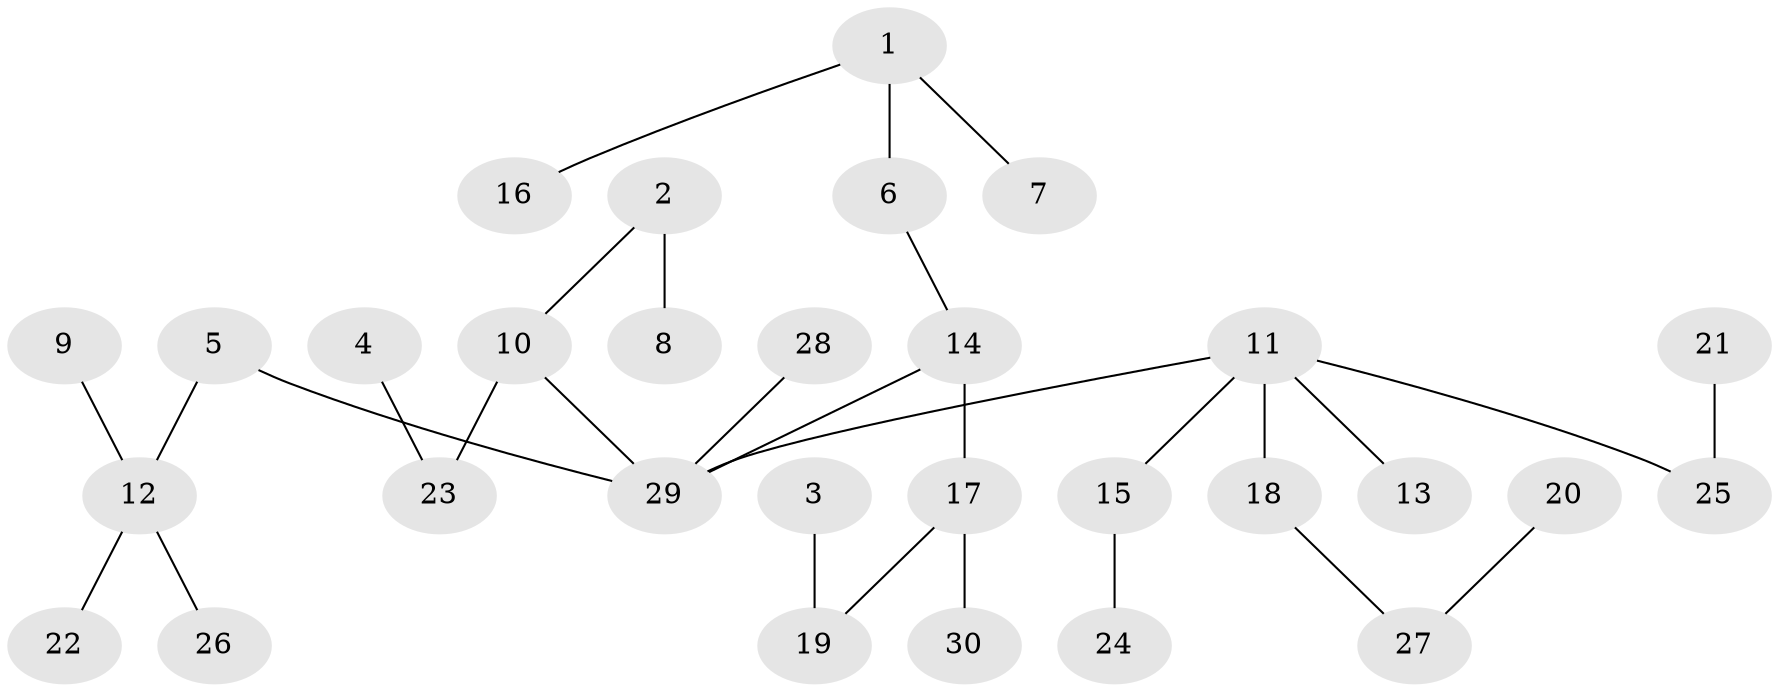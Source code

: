 // original degree distribution, {4: 0.053763440860215055, 7: 0.021505376344086023, 5: 0.021505376344086023, 3: 0.11827956989247312, 2: 0.3118279569892473, 1: 0.46236559139784944, 6: 0.010752688172043012}
// Generated by graph-tools (version 1.1) at 2025/37/03/04/25 23:37:27]
// undirected, 30 vertices, 29 edges
graph export_dot {
  node [color=gray90,style=filled];
  1;
  2;
  3;
  4;
  5;
  6;
  7;
  8;
  9;
  10;
  11;
  12;
  13;
  14;
  15;
  16;
  17;
  18;
  19;
  20;
  21;
  22;
  23;
  24;
  25;
  26;
  27;
  28;
  29;
  30;
  1 -- 6 [weight=1.0];
  1 -- 7 [weight=1.0];
  1 -- 16 [weight=1.0];
  2 -- 8 [weight=1.0];
  2 -- 10 [weight=1.0];
  3 -- 19 [weight=1.0];
  4 -- 23 [weight=1.0];
  5 -- 12 [weight=1.0];
  5 -- 29 [weight=1.0];
  6 -- 14 [weight=1.0];
  9 -- 12 [weight=1.0];
  10 -- 23 [weight=1.0];
  10 -- 29 [weight=1.0];
  11 -- 13 [weight=1.0];
  11 -- 15 [weight=1.0];
  11 -- 18 [weight=1.0];
  11 -- 25 [weight=1.0];
  11 -- 29 [weight=1.0];
  12 -- 22 [weight=1.0];
  12 -- 26 [weight=1.0];
  14 -- 17 [weight=1.0];
  14 -- 29 [weight=1.0];
  15 -- 24 [weight=1.0];
  17 -- 19 [weight=1.0];
  17 -- 30 [weight=1.0];
  18 -- 27 [weight=1.0];
  20 -- 27 [weight=1.0];
  21 -- 25 [weight=1.0];
  28 -- 29 [weight=1.0];
}
